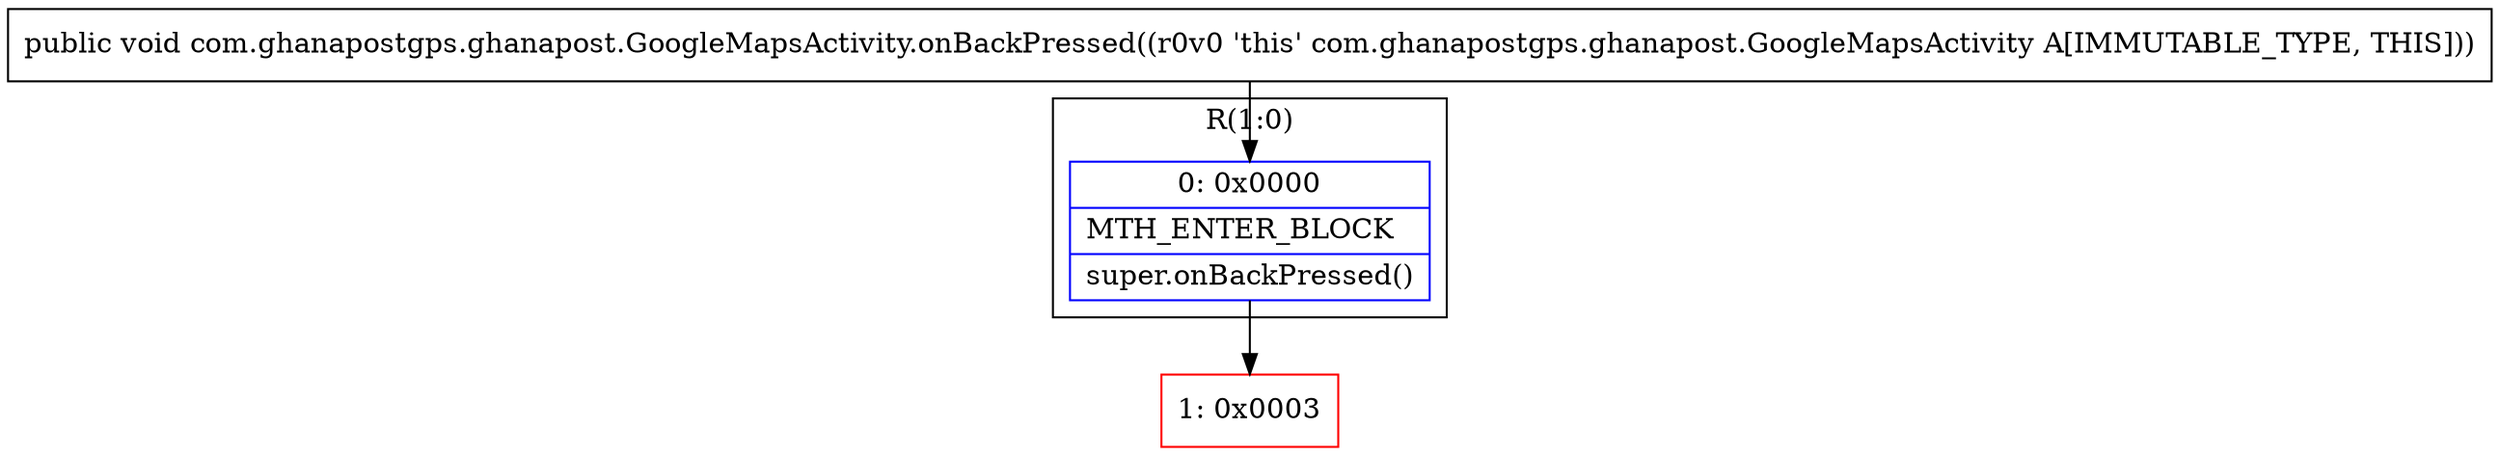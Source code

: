 digraph "CFG forcom.ghanapostgps.ghanapost.GoogleMapsActivity.onBackPressed()V" {
subgraph cluster_Region_793051500 {
label = "R(1:0)";
node [shape=record,color=blue];
Node_0 [shape=record,label="{0\:\ 0x0000|MTH_ENTER_BLOCK\l|super.onBackPressed()\l}"];
}
Node_1 [shape=record,color=red,label="{1\:\ 0x0003}"];
MethodNode[shape=record,label="{public void com.ghanapostgps.ghanapost.GoogleMapsActivity.onBackPressed((r0v0 'this' com.ghanapostgps.ghanapost.GoogleMapsActivity A[IMMUTABLE_TYPE, THIS])) }"];
MethodNode -> Node_0;
Node_0 -> Node_1;
}

